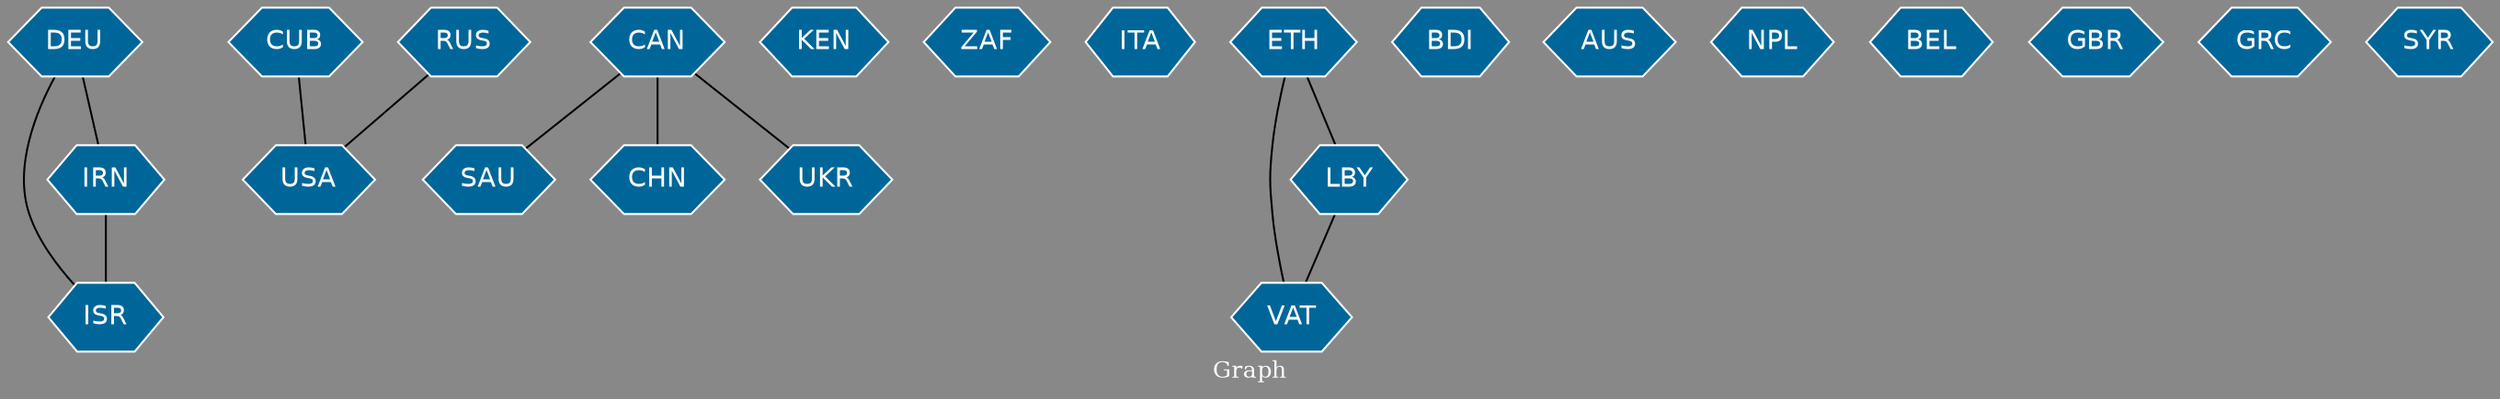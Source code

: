 // Countries together in item graph
graph {
	graph [bgcolor="#888888" fontcolor=white fontsize=12 label="Graph" outputorder=edgesfirst overlap=prism]
	node [color=white fillcolor="#006699" fontcolor=white fontname=Helvetica shape=hexagon style=filled]
	edge [arrowhead=open color=black fontcolor=white fontname=Courier fontsize=12]
		ISR [label=ISR]
		IRN [label=IRN]
		USA [label=USA]
		CAN [label=CAN]
		CUB [label=CUB]
		KEN [label=KEN]
		ZAF [label=ZAF]
		ITA [label=ITA]
		VAT [label=VAT]
		BDI [label=BDI]
		AUS [label=AUS]
		LBY [label=LBY]
		ETH [label=ETH]
		SAU [label=SAU]
		NPL [label=NPL]
		RUS [label=RUS]
		DEU [label=DEU]
		BEL [label=BEL]
		GBR [label=GBR]
		CHN [label=CHN]
		GRC [label=GRC]
		UKR [label=UKR]
		SYR [label=SYR]
			DEU -- IRN [weight=1]
			CAN -- CHN [weight=1]
			LBY -- VAT [weight=1]
			RUS -- USA [weight=2]
			CAN -- SAU [weight=1]
			ETH -- LBY [weight=1]
			IRN -- ISR [weight=3]
			ETH -- VAT [weight=1]
			CUB -- USA [weight=2]
			DEU -- ISR [weight=1]
			CAN -- UKR [weight=1]
}